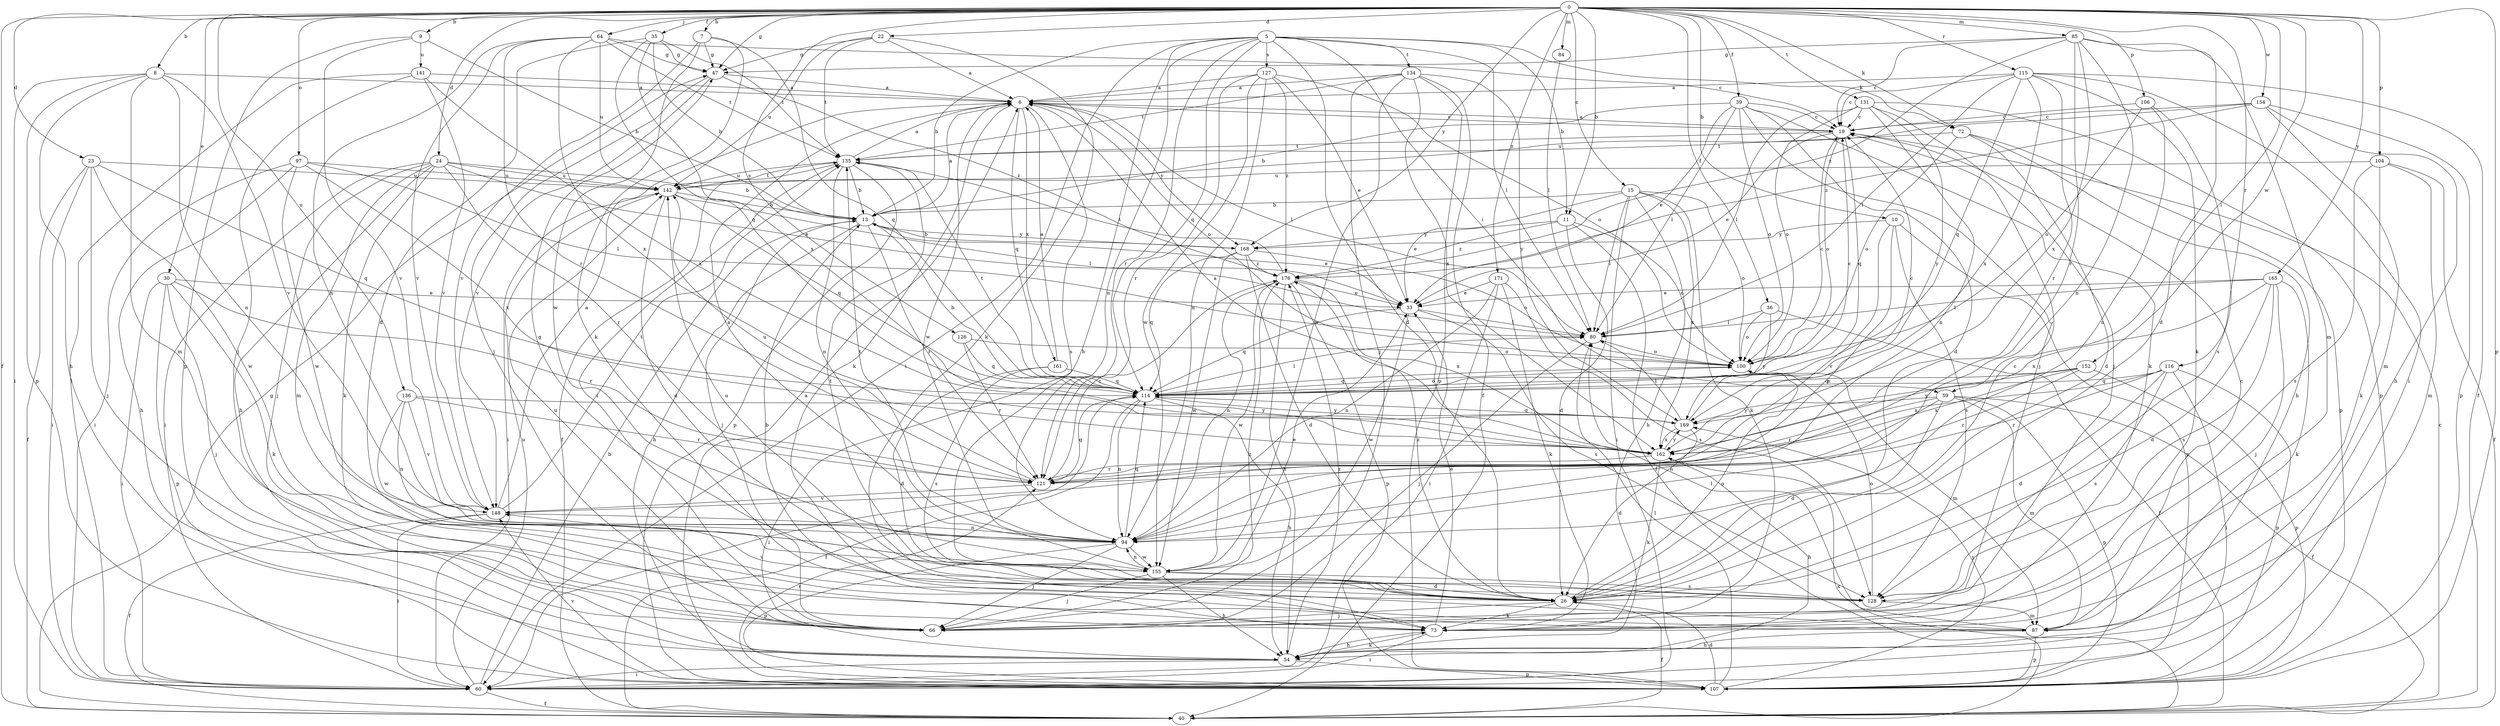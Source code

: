 strict digraph  {
0;
5;
6;
7;
8;
9;
10;
11;
13;
15;
19;
22;
23;
24;
26;
30;
33;
35;
36;
39;
40;
47;
54;
59;
60;
64;
66;
72;
73;
80;
84;
85;
87;
94;
97;
100;
104;
106;
107;
114;
115;
116;
121;
126;
127;
128;
131;
134;
135;
136;
141;
142;
148;
152;
154;
155;
161;
162;
165;
168;
169;
171;
176;
0 -> 7  [label=b];
0 -> 8  [label=b];
0 -> 9  [label=b];
0 -> 10  [label=b];
0 -> 11  [label=b];
0 -> 15  [label=c];
0 -> 22  [label=d];
0 -> 23  [label=d];
0 -> 24  [label=d];
0 -> 30  [label=e];
0 -> 35  [label=f];
0 -> 36  [label=f];
0 -> 39  [label=f];
0 -> 40  [label=f];
0 -> 47  [label=g];
0 -> 59  [label=i];
0 -> 64  [label=j];
0 -> 72  [label=k];
0 -> 84  [label=m];
0 -> 85  [label=m];
0 -> 97  [label=o];
0 -> 104  [label=p];
0 -> 106  [label=p];
0 -> 107  [label=p];
0 -> 115  [label=r];
0 -> 116  [label=r];
0 -> 126  [label=s];
0 -> 131  [label=t];
0 -> 136  [label=u];
0 -> 152  [label=w];
0 -> 154  [label=w];
0 -> 165  [label=y];
0 -> 168  [label=y];
0 -> 171  [label=z];
5 -> 11  [label=b];
5 -> 13  [label=b];
5 -> 26  [label=d];
5 -> 54  [label=h];
5 -> 59  [label=i];
5 -> 60  [label=i];
5 -> 72  [label=k];
5 -> 80  [label=l];
5 -> 94  [label=n];
5 -> 114  [label=q];
5 -> 121  [label=r];
5 -> 127  [label=s];
5 -> 134  [label=t];
6 -> 19  [label=c];
6 -> 73  [label=k];
6 -> 80  [label=l];
6 -> 100  [label=o];
6 -> 114  [label=q];
6 -> 128  [label=s];
6 -> 155  [label=w];
6 -> 161  [label=x];
6 -> 168  [label=y];
7 -> 47  [label=g];
7 -> 73  [label=k];
7 -> 114  [label=q];
7 -> 148  [label=v];
7 -> 155  [label=w];
8 -> 6  [label=a];
8 -> 54  [label=h];
8 -> 60  [label=i];
8 -> 87  [label=m];
8 -> 94  [label=n];
8 -> 107  [label=p];
8 -> 148  [label=v];
9 -> 13  [label=b];
9 -> 107  [label=p];
9 -> 141  [label=u];
9 -> 148  [label=v];
10 -> 94  [label=n];
10 -> 107  [label=p];
10 -> 128  [label=s];
10 -> 148  [label=v];
10 -> 168  [label=y];
11 -> 26  [label=d];
11 -> 40  [label=f];
11 -> 100  [label=o];
11 -> 168  [label=y];
11 -> 176  [label=z];
13 -> 6  [label=a];
13 -> 33  [label=e];
13 -> 54  [label=h];
13 -> 66  [label=j];
13 -> 121  [label=r];
13 -> 168  [label=y];
15 -> 13  [label=b];
15 -> 33  [label=e];
15 -> 54  [label=h];
15 -> 60  [label=i];
15 -> 73  [label=k];
15 -> 80  [label=l];
15 -> 100  [label=o];
15 -> 162  [label=x];
19 -> 6  [label=a];
19 -> 33  [label=e];
19 -> 100  [label=o];
19 -> 114  [label=q];
19 -> 135  [label=t];
22 -> 6  [label=a];
22 -> 47  [label=g];
22 -> 73  [label=k];
22 -> 135  [label=t];
22 -> 142  [label=u];
23 -> 40  [label=f];
23 -> 60  [label=i];
23 -> 66  [label=j];
23 -> 114  [label=q];
23 -> 142  [label=u];
23 -> 155  [label=w];
24 -> 13  [label=b];
24 -> 33  [label=e];
24 -> 54  [label=h];
24 -> 60  [label=i];
24 -> 66  [label=j];
24 -> 73  [label=k];
24 -> 87  [label=m];
24 -> 121  [label=r];
24 -> 142  [label=u];
26 -> 19  [label=c];
26 -> 40  [label=f];
26 -> 47  [label=g];
26 -> 66  [label=j];
26 -> 73  [label=k];
26 -> 100  [label=o];
26 -> 135  [label=t];
26 -> 142  [label=u];
26 -> 176  [label=z];
30 -> 33  [label=e];
30 -> 60  [label=i];
30 -> 66  [label=j];
30 -> 73  [label=k];
30 -> 107  [label=p];
30 -> 121  [label=r];
33 -> 80  [label=l];
33 -> 114  [label=q];
33 -> 128  [label=s];
33 -> 155  [label=w];
35 -> 13  [label=b];
35 -> 26  [label=d];
35 -> 47  [label=g];
35 -> 114  [label=q];
35 -> 135  [label=t];
35 -> 162  [label=x];
36 -> 40  [label=f];
36 -> 80  [label=l];
36 -> 100  [label=o];
36 -> 169  [label=y];
39 -> 13  [label=b];
39 -> 19  [label=c];
39 -> 26  [label=d];
39 -> 33  [label=e];
39 -> 66  [label=j];
39 -> 73  [label=k];
39 -> 80  [label=l];
39 -> 100  [label=o];
40 -> 19  [label=c];
40 -> 47  [label=g];
40 -> 162  [label=x];
47 -> 6  [label=a];
47 -> 66  [label=j];
47 -> 148  [label=v];
47 -> 176  [label=z];
54 -> 60  [label=i];
54 -> 73  [label=k];
54 -> 107  [label=p];
54 -> 176  [label=z];
59 -> 26  [label=d];
59 -> 40  [label=f];
59 -> 87  [label=m];
59 -> 94  [label=n];
59 -> 107  [label=p];
59 -> 121  [label=r];
59 -> 169  [label=y];
60 -> 13  [label=b];
60 -> 40  [label=f];
60 -> 142  [label=u];
64 -> 19  [label=c];
64 -> 47  [label=g];
64 -> 94  [label=n];
64 -> 121  [label=r];
64 -> 135  [label=t];
64 -> 142  [label=u];
64 -> 148  [label=v];
64 -> 162  [label=x];
66 -> 135  [label=t];
66 -> 142  [label=u];
66 -> 176  [label=z];
72 -> 26  [label=d];
72 -> 54  [label=h];
72 -> 100  [label=o];
72 -> 107  [label=p];
72 -> 135  [label=t];
73 -> 33  [label=e];
73 -> 54  [label=h];
73 -> 60  [label=i];
80 -> 66  [label=j];
80 -> 100  [label=o];
84 -> 80  [label=l];
85 -> 19  [label=c];
85 -> 26  [label=d];
85 -> 47  [label=g];
85 -> 87  [label=m];
85 -> 94  [label=n];
85 -> 121  [label=r];
85 -> 162  [label=x];
85 -> 176  [label=z];
87 -> 13  [label=b];
87 -> 19  [label=c];
87 -> 54  [label=h];
87 -> 80  [label=l];
87 -> 107  [label=p];
94 -> 6  [label=a];
94 -> 66  [label=j];
94 -> 107  [label=p];
94 -> 114  [label=q];
94 -> 135  [label=t];
94 -> 155  [label=w];
97 -> 54  [label=h];
97 -> 60  [label=i];
97 -> 80  [label=l];
97 -> 142  [label=u];
97 -> 155  [label=w];
97 -> 162  [label=x];
100 -> 19  [label=c];
100 -> 87  [label=m];
100 -> 114  [label=q];
104 -> 40  [label=f];
104 -> 73  [label=k];
104 -> 87  [label=m];
104 -> 128  [label=s];
104 -> 142  [label=u];
106 -> 19  [label=c];
106 -> 94  [label=n];
106 -> 100  [label=o];
106 -> 128  [label=s];
107 -> 6  [label=a];
107 -> 26  [label=d];
107 -> 80  [label=l];
107 -> 121  [label=r];
107 -> 148  [label=v];
107 -> 169  [label=y];
114 -> 13  [label=b];
114 -> 19  [label=c];
114 -> 40  [label=f];
114 -> 54  [label=h];
114 -> 60  [label=i];
114 -> 80  [label=l];
114 -> 94  [label=n];
114 -> 100  [label=o];
114 -> 135  [label=t];
114 -> 169  [label=y];
115 -> 6  [label=a];
115 -> 19  [label=c];
115 -> 40  [label=f];
115 -> 60  [label=i];
115 -> 73  [label=k];
115 -> 80  [label=l];
115 -> 114  [label=q];
115 -> 121  [label=r];
115 -> 162  [label=x];
116 -> 26  [label=d];
116 -> 60  [label=i];
116 -> 107  [label=p];
116 -> 114  [label=q];
116 -> 121  [label=r];
116 -> 128  [label=s];
116 -> 162  [label=x];
121 -> 114  [label=q];
121 -> 142  [label=u];
121 -> 148  [label=v];
121 -> 176  [label=z];
126 -> 100  [label=o];
126 -> 114  [label=q];
126 -> 121  [label=r];
127 -> 6  [label=a];
127 -> 33  [label=e];
127 -> 94  [label=n];
127 -> 100  [label=o];
127 -> 121  [label=r];
127 -> 155  [label=w];
127 -> 176  [label=z];
128 -> 87  [label=m];
128 -> 100  [label=o];
128 -> 148  [label=v];
131 -> 19  [label=c];
131 -> 66  [label=j];
131 -> 80  [label=l];
131 -> 94  [label=n];
131 -> 100  [label=o];
131 -> 107  [label=p];
131 -> 169  [label=y];
134 -> 6  [label=a];
134 -> 40  [label=f];
134 -> 66  [label=j];
134 -> 107  [label=p];
134 -> 135  [label=t];
134 -> 155  [label=w];
134 -> 162  [label=x];
134 -> 169  [label=y];
135 -> 6  [label=a];
135 -> 13  [label=b];
135 -> 40  [label=f];
135 -> 94  [label=n];
135 -> 107  [label=p];
135 -> 142  [label=u];
136 -> 94  [label=n];
136 -> 121  [label=r];
136 -> 148  [label=v];
136 -> 155  [label=w];
136 -> 169  [label=y];
141 -> 6  [label=a];
141 -> 60  [label=i];
141 -> 66  [label=j];
141 -> 148  [label=v];
141 -> 162  [label=x];
142 -> 13  [label=b];
142 -> 26  [label=d];
142 -> 60  [label=i];
142 -> 80  [label=l];
142 -> 114  [label=q];
142 -> 135  [label=t];
148 -> 6  [label=a];
148 -> 40  [label=f];
148 -> 60  [label=i];
148 -> 94  [label=n];
148 -> 135  [label=t];
152 -> 107  [label=p];
152 -> 114  [label=q];
152 -> 121  [label=r];
152 -> 162  [label=x];
152 -> 169  [label=y];
154 -> 19  [label=c];
154 -> 54  [label=h];
154 -> 87  [label=m];
154 -> 107  [label=p];
154 -> 142  [label=u];
154 -> 176  [label=z];
155 -> 26  [label=d];
155 -> 33  [label=e];
155 -> 54  [label=h];
155 -> 66  [label=j];
155 -> 94  [label=n];
155 -> 128  [label=s];
161 -> 6  [label=a];
161 -> 26  [label=d];
161 -> 114  [label=q];
161 -> 128  [label=s];
162 -> 6  [label=a];
162 -> 54  [label=h];
162 -> 73  [label=k];
162 -> 121  [label=r];
162 -> 169  [label=y];
165 -> 26  [label=d];
165 -> 33  [label=e];
165 -> 66  [label=j];
165 -> 73  [label=k];
165 -> 80  [label=l];
165 -> 128  [label=s];
165 -> 162  [label=x];
168 -> 13  [label=b];
168 -> 26  [label=d];
168 -> 100  [label=o];
168 -> 114  [label=q];
168 -> 155  [label=w];
168 -> 176  [label=z];
169 -> 19  [label=c];
169 -> 26  [label=d];
169 -> 80  [label=l];
169 -> 114  [label=q];
169 -> 162  [label=x];
171 -> 33  [label=e];
171 -> 60  [label=i];
171 -> 73  [label=k];
171 -> 94  [label=n];
171 -> 128  [label=s];
176 -> 33  [label=e];
176 -> 54  [label=h];
176 -> 94  [label=n];
176 -> 107  [label=p];
176 -> 135  [label=t];
176 -> 155  [label=w];
176 -> 162  [label=x];
}
